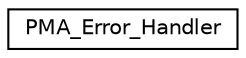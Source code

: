 digraph G
{
  edge [fontname="Helvetica",fontsize="10",labelfontname="Helvetica",labelfontsize="10"];
  node [fontname="Helvetica",fontsize="10",shape=record];
  rankdir="LR";
  Node1 [label="PMA_Error_Handler",height=0.2,width=0.4,color="black", fillcolor="white", style="filled",URL="$classPMA__Error__Handler.html"];
}

